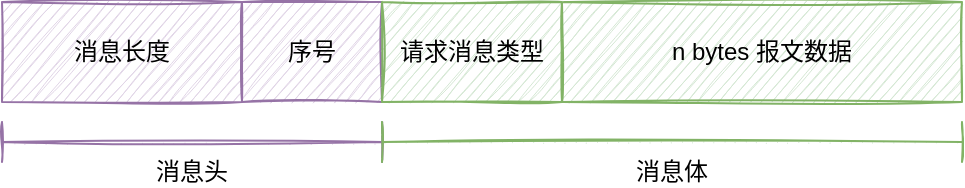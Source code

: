 <mxfile version="16.6.5" type="github"><diagram id="9ZpSaxzcpz4ULXaL1X-T" name="第 1 页"><mxGraphModel dx="946" dy="614" grid="1" gridSize="10" guides="1" tooltips="1" connect="1" arrows="1" fold="1" page="1" pageScale="1" pageWidth="827" pageHeight="1169" background="none" math="0" shadow="0"><root><mxCell id="0"/><mxCell id="1" parent="0"/><mxCell id="QuoUFKUlMbN6moup9SOk-3" value="消息长度" style="rounded=0;whiteSpace=wrap;html=1;fillStyle=auto;fillColor=#e1d5e7;gradientDirection=north;sketch=1;strokeColor=#9673a6;" parent="1" vertex="1"><mxGeometry x="120" y="100" width="120" height="50" as="geometry"/></mxCell><mxCell id="QuoUFKUlMbN6moup9SOk-5" value="序号" style="rounded=0;whiteSpace=wrap;html=1;fillStyle=auto;fillColor=#e1d5e7;gradientDirection=north;sketch=1;strokeColor=#9673a6;" parent="1" vertex="1"><mxGeometry x="240" y="100" width="70" height="50" as="geometry"/></mxCell><mxCell id="QuoUFKUlMbN6moup9SOk-7" value="n bytes 报文数据" style="rounded=0;whiteSpace=wrap;html=1;fillStyle=auto;fillColor=#d5e8d4;gradientDirection=north;sketch=1;strokeColor=#82b366;" parent="1" vertex="1"><mxGeometry x="400" y="100" width="200" height="50" as="geometry"/></mxCell><mxCell id="MB-VqiBG7htkjkmLjJ8e-1" value="" style="shape=crossbar;whiteSpace=wrap;html=1;rounded=1;sketch=1;fillColor=#e1d5e7;strokeColor=#9673a6;" parent="1" vertex="1"><mxGeometry x="120" y="160" width="190" height="20" as="geometry"/></mxCell><mxCell id="MB-VqiBG7htkjkmLjJ8e-2" value="消息头" style="text;html=1;strokeColor=none;fillColor=none;align=center;verticalAlign=middle;whiteSpace=wrap;rounded=0;sketch=0;shadow=0;glass=0;" parent="1" vertex="1"><mxGeometry x="190" y="180" width="50" height="10" as="geometry"/></mxCell><mxCell id="MB-VqiBG7htkjkmLjJ8e-3" value="" style="shape=crossbar;whiteSpace=wrap;html=1;rounded=1;sketch=1;fillColor=#d5e8d4;strokeColor=#82b366;" parent="1" vertex="1"><mxGeometry x="310" y="160" width="290" height="20" as="geometry"/></mxCell><mxCell id="MB-VqiBG7htkjkmLjJ8e-4" value="消息体" style="text;html=1;strokeColor=none;fillColor=none;align=center;verticalAlign=middle;whiteSpace=wrap;rounded=0;sketch=0;shadow=0;glass=0;" parent="1" vertex="1"><mxGeometry x="430" y="180" width="50" height="10" as="geometry"/></mxCell><mxCell id="MB-VqiBG7htkjkmLjJ8e-6" value="请求消息类型" style="rounded=0;whiteSpace=wrap;html=1;fillStyle=auto;fillColor=#d5e8d4;gradientDirection=north;sketch=1;strokeColor=#82b366;" parent="1" vertex="1"><mxGeometry x="310" y="100" width="90" height="50" as="geometry"/></mxCell></root></mxGraphModel></diagram></mxfile>